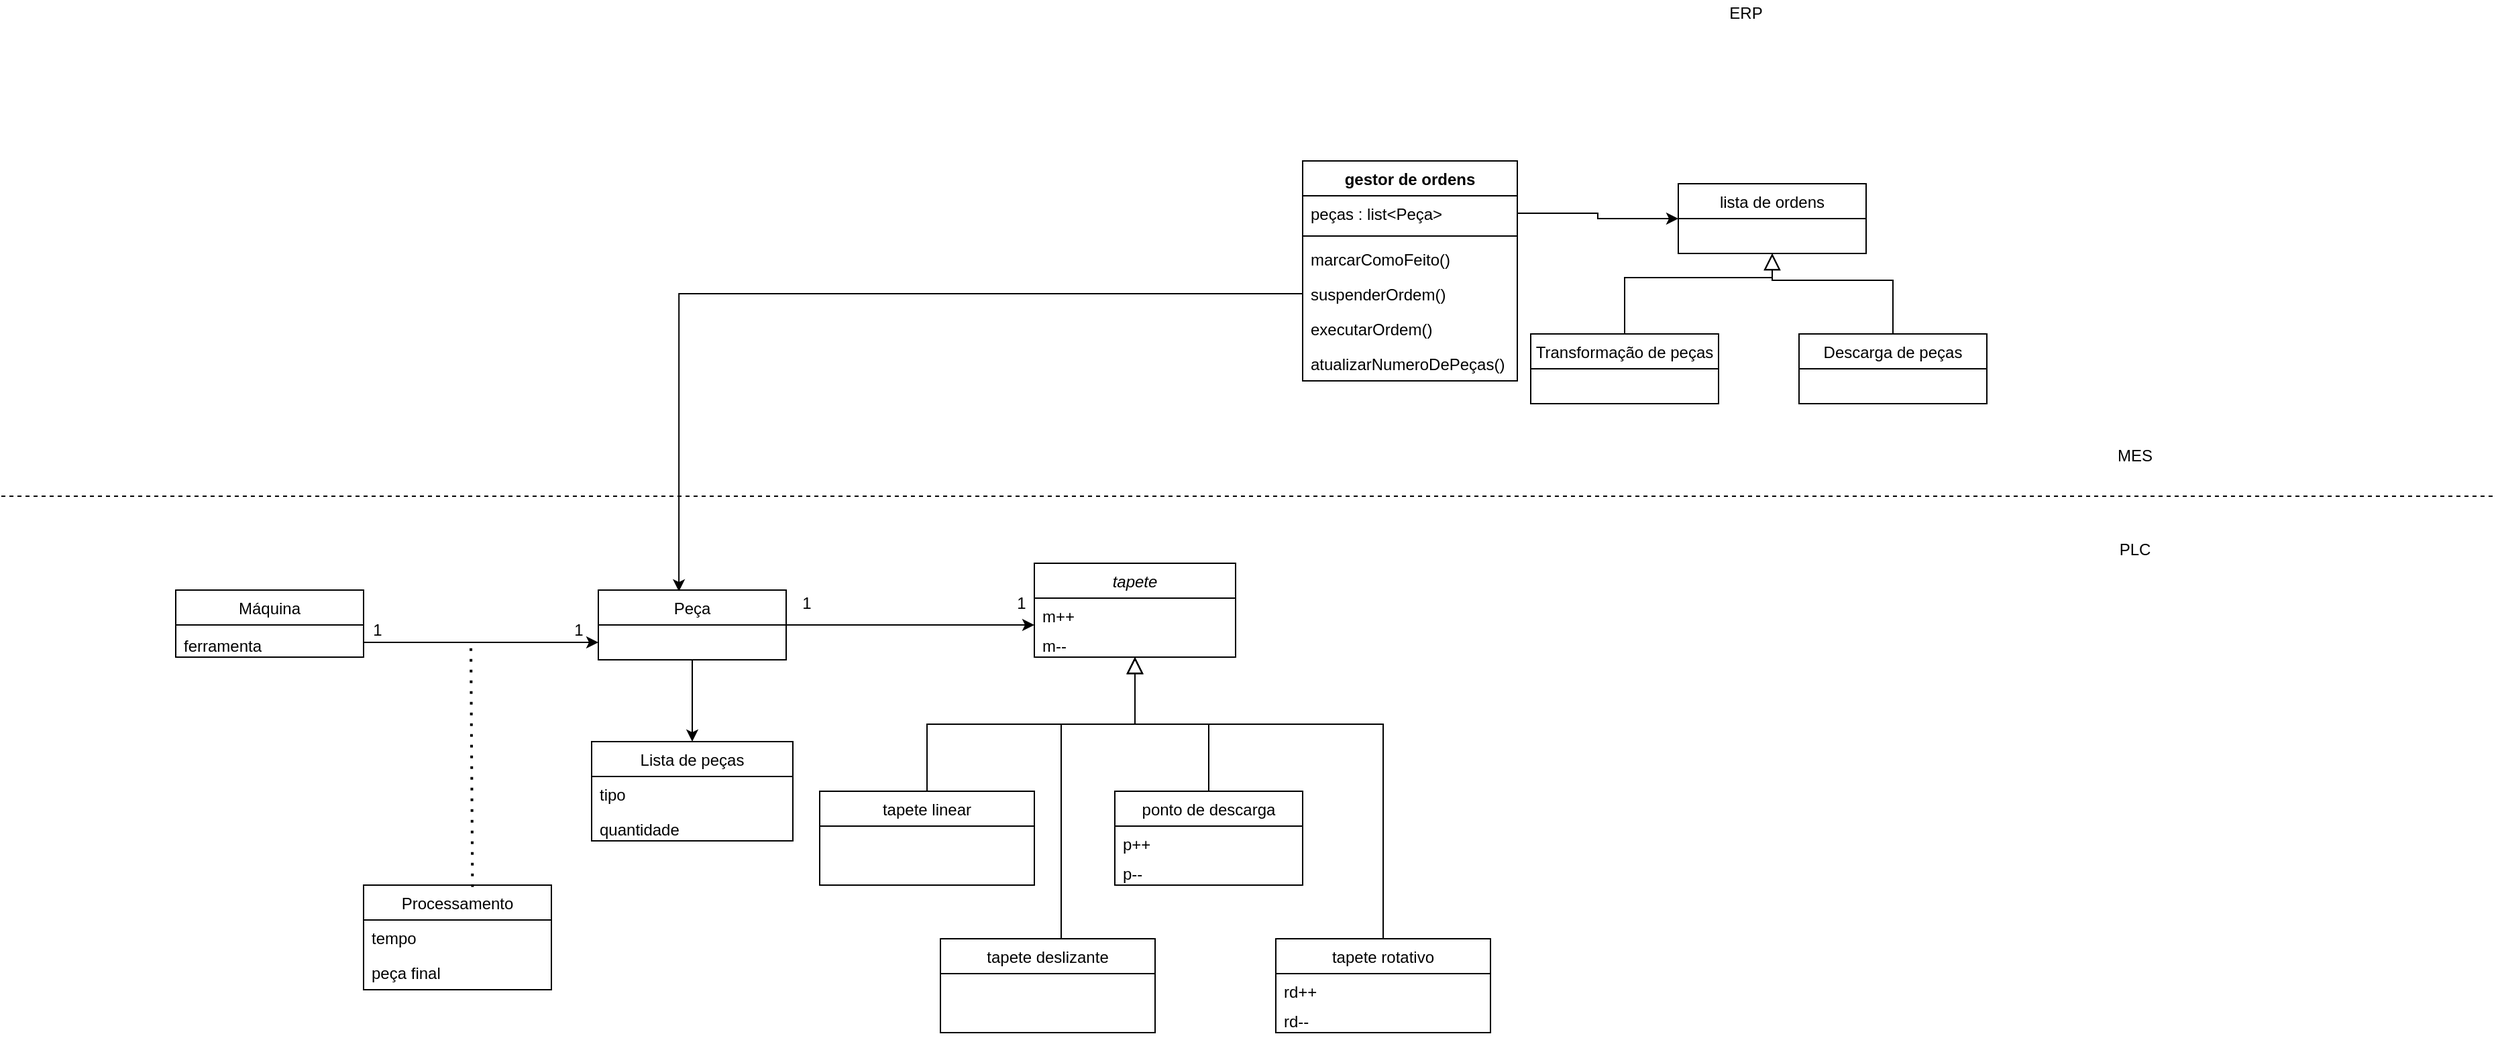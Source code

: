 <mxfile version="14.4.4" type="device"><diagram id="C5RBs43oDa-KdzZeNtuy" name="Page-1"><mxGraphModel dx="1662" dy="4062" grid="1" gridSize="10" guides="1" tooltips="1" connect="1" arrows="1" fold="1" page="1" pageScale="1" pageWidth="2339" pageHeight="3300" math="0" shadow="0"><root><mxCell id="WIyWlLk6GJQsqaUBKTNV-0"/><mxCell id="WIyWlLk6GJQsqaUBKTNV-1" parent="WIyWlLk6GJQsqaUBKTNV-0"/><mxCell id="zkfFHV4jXpPFQw0GAbJ--0" value="tapete" style="swimlane;fontStyle=2;align=center;verticalAlign=top;childLayout=stackLayout;horizontal=1;startSize=26;horizontalStack=0;resizeParent=1;resizeLast=0;collapsible=1;marginBottom=0;rounded=0;shadow=0;strokeWidth=1;" parent="WIyWlLk6GJQsqaUBKTNV-1" vertex="1"><mxGeometry x="780" y="300" width="150" height="70" as="geometry"><mxRectangle x="230" y="140" width="160" height="26" as="alternateBounds"/></mxGeometry></mxCell><mxCell id="v0CSBMCxeXfFN6TYAhiG-16" value="m++" style="text;strokeColor=none;fillColor=none;align=left;verticalAlign=top;spacingLeft=4;spacingRight=4;overflow=hidden;rotatable=0;points=[[0,0.5],[1,0.5]];portConstraint=eastwest;" vertex="1" parent="zkfFHV4jXpPFQw0GAbJ--0"><mxGeometry y="26" width="150" height="22" as="geometry"/></mxCell><mxCell id="v0CSBMCxeXfFN6TYAhiG-17" value="m--" style="text;strokeColor=none;fillColor=none;align=left;verticalAlign=top;spacingLeft=4;spacingRight=4;overflow=hidden;rotatable=0;points=[[0,0.5],[1,0.5]];portConstraint=eastwest;" vertex="1" parent="zkfFHV4jXpPFQw0GAbJ--0"><mxGeometry y="48" width="150" height="22" as="geometry"/></mxCell><mxCell id="zkfFHV4jXpPFQw0GAbJ--6" value="tapete linear" style="swimlane;fontStyle=0;align=center;verticalAlign=top;childLayout=stackLayout;horizontal=1;startSize=26;horizontalStack=0;resizeParent=1;resizeLast=0;collapsible=1;marginBottom=0;rounded=0;shadow=0;strokeWidth=1;" parent="WIyWlLk6GJQsqaUBKTNV-1" vertex="1"><mxGeometry x="620" y="470" width="160" height="70" as="geometry"><mxRectangle x="130" y="380" width="160" height="26" as="alternateBounds"/></mxGeometry></mxCell><mxCell id="zkfFHV4jXpPFQw0GAbJ--12" value="" style="endArrow=block;endSize=10;endFill=0;shadow=0;strokeWidth=1;rounded=0;edgeStyle=elbowEdgeStyle;elbow=vertical;exitX=0.5;exitY=0;exitDx=0;exitDy=0;" parent="WIyWlLk6GJQsqaUBKTNV-1" target="zkfFHV4jXpPFQw0GAbJ--0" edge="1" source="zkfFHV4jXpPFQw0GAbJ--6"><mxGeometry width="160" relative="1" as="geometry"><mxPoint x="750" y="470" as="sourcePoint"/><mxPoint x="750" y="313" as="targetPoint"/></mxGeometry></mxCell><mxCell id="zkfFHV4jXpPFQw0GAbJ--13" value="tapete rotativo" style="swimlane;fontStyle=0;align=center;verticalAlign=top;childLayout=stackLayout;horizontal=1;startSize=26;horizontalStack=0;resizeParent=1;resizeLast=0;collapsible=1;marginBottom=0;rounded=0;shadow=0;strokeWidth=1;" parent="WIyWlLk6GJQsqaUBKTNV-1" vertex="1"><mxGeometry x="960" y="580" width="160" height="70" as="geometry"><mxRectangle x="340" y="380" width="170" height="26" as="alternateBounds"/></mxGeometry></mxCell><mxCell id="v0CSBMCxeXfFN6TYAhiG-13" value="rd++" style="text;strokeColor=none;fillColor=none;align=left;verticalAlign=top;spacingLeft=4;spacingRight=4;overflow=hidden;rotatable=0;points=[[0,0.5],[1,0.5]];portConstraint=eastwest;" vertex="1" parent="zkfFHV4jXpPFQw0GAbJ--13"><mxGeometry y="26" width="160" height="22" as="geometry"/></mxCell><mxCell id="v0CSBMCxeXfFN6TYAhiG-18" value="rd--" style="text;strokeColor=none;fillColor=none;align=left;verticalAlign=top;spacingLeft=4;spacingRight=4;overflow=hidden;rotatable=0;points=[[0,0.5],[1,0.5]];portConstraint=eastwest;" vertex="1" parent="zkfFHV4jXpPFQw0GAbJ--13"><mxGeometry y="48" width="160" height="22" as="geometry"/></mxCell><mxCell id="zkfFHV4jXpPFQw0GAbJ--16" value="" style="endArrow=block;endSize=10;endFill=0;shadow=0;strokeWidth=1;rounded=0;edgeStyle=elbowEdgeStyle;elbow=vertical;" parent="WIyWlLk6GJQsqaUBKTNV-1" source="zkfFHV4jXpPFQw0GAbJ--13" target="zkfFHV4jXpPFQw0GAbJ--0" edge="1"><mxGeometry width="160" relative="1" as="geometry"><mxPoint x="760" y="483" as="sourcePoint"/><mxPoint x="860" y="381" as="targetPoint"/><Array as="points"><mxPoint x="1040" y="420"/><mxPoint x="1010" y="420"/></Array></mxGeometry></mxCell><mxCell id="P91-9rj1W5YFHBLRvSyS-11" value="Máquina" style="swimlane;fontStyle=0;childLayout=stackLayout;horizontal=1;startSize=26;fillColor=none;horizontalStack=0;resizeParent=1;resizeParentMax=0;resizeLast=0;collapsible=1;marginBottom=0;" parent="WIyWlLk6GJQsqaUBKTNV-1" vertex="1"><mxGeometry x="140" y="320" width="140" height="50" as="geometry"/></mxCell><mxCell id="P91-9rj1W5YFHBLRvSyS-15" value="Lista de peças" style="swimlane;fontStyle=0;childLayout=stackLayout;horizontal=1;startSize=26;fillColor=none;horizontalStack=0;resizeParent=1;resizeParentMax=0;resizeLast=0;collapsible=1;marginBottom=0;" parent="WIyWlLk6GJQsqaUBKTNV-1" vertex="1"><mxGeometry x="450" y="433" width="150" height="74" as="geometry"/></mxCell><mxCell id="P91-9rj1W5YFHBLRvSyS-16" value="tipo" style="text;strokeColor=none;fillColor=none;align=left;verticalAlign=top;spacingLeft=4;spacingRight=4;overflow=hidden;rotatable=0;points=[[0,0.5],[1,0.5]];portConstraint=eastwest;" parent="P91-9rj1W5YFHBLRvSyS-15" vertex="1"><mxGeometry y="26" width="150" height="26" as="geometry"/></mxCell><mxCell id="P91-9rj1W5YFHBLRvSyS-27" value="quantidade" style="text;strokeColor=none;fillColor=none;align=left;verticalAlign=top;spacingLeft=4;spacingRight=4;overflow=hidden;rotatable=0;points=[[0,0.5],[1,0.5]];portConstraint=eastwest;" parent="P91-9rj1W5YFHBLRvSyS-15" vertex="1"><mxGeometry y="52" width="150" height="22" as="geometry"/></mxCell><mxCell id="P91-9rj1W5YFHBLRvSyS-34" value="" style="endArrow=block;endSize=10;endFill=0;shadow=0;strokeWidth=1;rounded=0;edgeStyle=elbowEdgeStyle;elbow=vertical;exitX=0.5;exitY=0;exitDx=0;exitDy=0;entryX=0.5;entryY=1;entryDx=0;entryDy=0;" parent="WIyWlLk6GJQsqaUBKTNV-1" source="P91-9rj1W5YFHBLRvSyS-35" target="zkfFHV4jXpPFQw0GAbJ--0" edge="1"><mxGeometry width="160" relative="1" as="geometry"><mxPoint x="1120" y="510" as="sourcePoint"/><mxPoint x="1210" y="414" as="targetPoint"/><Array as="points"><mxPoint x="920" y="420"/><mxPoint x="1010" y="510"/><mxPoint x="890" y="420"/><mxPoint x="960" y="490"/><mxPoint x="1260" y="470"/></Array></mxGeometry></mxCell><mxCell id="P91-9rj1W5YFHBLRvSyS-35" value="ponto de descarga" style="swimlane;fontStyle=0;childLayout=stackLayout;horizontal=1;startSize=26;fillColor=none;horizontalStack=0;resizeParent=1;resizeParentMax=0;resizeLast=0;collapsible=1;marginBottom=0;" parent="WIyWlLk6GJQsqaUBKTNV-1" vertex="1"><mxGeometry x="840" y="470" width="140" height="70" as="geometry"/></mxCell><mxCell id="v0CSBMCxeXfFN6TYAhiG-19" value="p++" style="text;strokeColor=none;fillColor=none;align=left;verticalAlign=top;spacingLeft=4;spacingRight=4;overflow=hidden;rotatable=0;points=[[0,0.5],[1,0.5]];portConstraint=eastwest;" vertex="1" parent="P91-9rj1W5YFHBLRvSyS-35"><mxGeometry y="26" width="140" height="22" as="geometry"/></mxCell><mxCell id="v0CSBMCxeXfFN6TYAhiG-20" value="p--" style="text;strokeColor=none;fillColor=none;align=left;verticalAlign=top;spacingLeft=4;spacingRight=4;overflow=hidden;rotatable=0;points=[[0,0.5],[1,0.5]];portConstraint=eastwest;" vertex="1" parent="P91-9rj1W5YFHBLRvSyS-35"><mxGeometry y="48" width="140" height="22" as="geometry"/></mxCell><mxCell id="P91-9rj1W5YFHBLRvSyS-48" value="Transformação de peças" style="swimlane;fontStyle=0;childLayout=stackLayout;horizontal=1;startSize=26;fillColor=none;horizontalStack=0;resizeParent=1;resizeParentMax=0;resizeLast=0;collapsible=1;marginBottom=0;" parent="WIyWlLk6GJQsqaUBKTNV-1" vertex="1"><mxGeometry x="1150" y="129" width="140" height="52" as="geometry"/></mxCell><mxCell id="P91-9rj1W5YFHBLRvSyS-59" style="edgeStyle=orthogonalEdgeStyle;rounded=0;orthogonalLoop=1;jettySize=auto;html=1;exitX=1;exitY=0.5;exitDx=0;exitDy=0;" parent="WIyWlLk6GJQsqaUBKTNV-1" source="P91-9rj1W5YFHBLRvSyS-53" edge="1"><mxGeometry relative="1" as="geometry"><mxPoint x="780" y="346" as="targetPoint"/></mxGeometry></mxCell><mxCell id="v0CSBMCxeXfFN6TYAhiG-6" style="edgeStyle=orthogonalEdgeStyle;rounded=0;orthogonalLoop=1;jettySize=auto;html=1;exitX=0.5;exitY=1;exitDx=0;exitDy=0;" edge="1" parent="WIyWlLk6GJQsqaUBKTNV-1" source="P91-9rj1W5YFHBLRvSyS-53" target="P91-9rj1W5YFHBLRvSyS-15"><mxGeometry relative="1" as="geometry"/></mxCell><mxCell id="P91-9rj1W5YFHBLRvSyS-53" value="Peça" style="swimlane;fontStyle=0;childLayout=stackLayout;horizontal=1;startSize=26;fillColor=none;horizontalStack=0;resizeParent=1;resizeParentMax=0;resizeLast=0;collapsible=1;marginBottom=0;" parent="WIyWlLk6GJQsqaUBKTNV-1" vertex="1"><mxGeometry x="455" y="320" width="140" height="52" as="geometry"/></mxCell><mxCell id="P91-9rj1W5YFHBLRvSyS-62" style="edgeStyle=orthogonalEdgeStyle;rounded=0;orthogonalLoop=1;jettySize=auto;html=1;exitX=1;exitY=0.5;exitDx=0;exitDy=0;entryX=0;entryY=0.75;entryDx=0;entryDy=0;" parent="WIyWlLk6GJQsqaUBKTNV-1" source="P91-9rj1W5YFHBLRvSyS-61" target="P91-9rj1W5YFHBLRvSyS-53" edge="1"><mxGeometry relative="1" as="geometry"/></mxCell><mxCell id="P91-9rj1W5YFHBLRvSyS-61" value="ferramenta" style="text;strokeColor=none;fillColor=none;align=left;verticalAlign=top;spacingLeft=4;spacingRight=4;overflow=hidden;rotatable=0;points=[[0,0.5],[1,0.5]];portConstraint=eastwest;" parent="WIyWlLk6GJQsqaUBKTNV-1" vertex="1"><mxGeometry x="140" y="348" width="140" height="22" as="geometry"/></mxCell><mxCell id="P91-9rj1W5YFHBLRvSyS-63" value="" style="endArrow=none;dashed=1;html=1;dashPattern=1 3;strokeWidth=2;exitX=0.58;exitY=0.017;exitDx=0;exitDy=0;exitPerimeter=0;" parent="WIyWlLk6GJQsqaUBKTNV-1" source="P91-9rj1W5YFHBLRvSyS-64" edge="1"><mxGeometry width="50" height="50" relative="1" as="geometry"><mxPoint x="360" y="450" as="sourcePoint"/><mxPoint x="360" y="360" as="targetPoint"/></mxGeometry></mxCell><mxCell id="P91-9rj1W5YFHBLRvSyS-64" value="Processamento" style="swimlane;fontStyle=0;childLayout=stackLayout;horizontal=1;startSize=26;fillColor=none;horizontalStack=0;resizeParent=1;resizeParentMax=0;resizeLast=0;collapsible=1;marginBottom=0;" parent="WIyWlLk6GJQsqaUBKTNV-1" vertex="1"><mxGeometry x="280" y="540" width="140" height="78" as="geometry"/></mxCell><mxCell id="P91-9rj1W5YFHBLRvSyS-65" value="tempo" style="text;strokeColor=none;fillColor=none;align=left;verticalAlign=top;spacingLeft=4;spacingRight=4;overflow=hidden;rotatable=0;points=[[0,0.5],[1,0.5]];portConstraint=eastwest;" parent="P91-9rj1W5YFHBLRvSyS-64" vertex="1"><mxGeometry y="26" width="140" height="26" as="geometry"/></mxCell><mxCell id="P91-9rj1W5YFHBLRvSyS-66" value="peça final" style="text;strokeColor=none;fillColor=none;align=left;verticalAlign=top;spacingLeft=4;spacingRight=4;overflow=hidden;rotatable=0;points=[[0,0.5],[1,0.5]];portConstraint=eastwest;" parent="P91-9rj1W5YFHBLRvSyS-64" vertex="1"><mxGeometry y="52" width="140" height="26" as="geometry"/></mxCell><mxCell id="P91-9rj1W5YFHBLRvSyS-68" value="Descarga de peças" style="swimlane;fontStyle=0;childLayout=stackLayout;horizontal=1;startSize=26;fillColor=none;horizontalStack=0;resizeParent=1;resizeParentMax=0;resizeLast=0;collapsible=1;marginBottom=0;" parent="WIyWlLk6GJQsqaUBKTNV-1" vertex="1"><mxGeometry x="1350" y="129" width="140" height="52" as="geometry"/></mxCell><mxCell id="P91-9rj1W5YFHBLRvSyS-71" value="lista de ordens" style="swimlane;fontStyle=0;childLayout=stackLayout;horizontal=1;startSize=26;fillColor=none;horizontalStack=0;resizeParent=1;resizeParentMax=0;resizeLast=0;collapsible=1;marginBottom=0;" parent="WIyWlLk6GJQsqaUBKTNV-1" vertex="1"><mxGeometry x="1260" y="17" width="140" height="52" as="geometry"/></mxCell><mxCell id="P91-9rj1W5YFHBLRvSyS-72" value="" style="endArrow=block;endSize=10;endFill=0;shadow=0;strokeWidth=1;rounded=0;edgeStyle=elbowEdgeStyle;elbow=vertical;exitX=0.5;exitY=0;exitDx=0;exitDy=0;entryX=0.5;entryY=1;entryDx=0;entryDy=0;" parent="WIyWlLk6GJQsqaUBKTNV-1" target="P91-9rj1W5YFHBLRvSyS-71" edge="1" source="P91-9rj1W5YFHBLRvSyS-48"><mxGeometry width="160" relative="1" as="geometry"><mxPoint x="1040" y="129" as="sourcePoint"/><mxPoint x="1040" y="67" as="targetPoint"/><Array as="points"><mxPoint x="1260" y="87"/></Array></mxGeometry></mxCell><mxCell id="P91-9rj1W5YFHBLRvSyS-73" value="" style="endArrow=block;endSize=10;endFill=0;shadow=0;strokeWidth=1;rounded=0;edgeStyle=elbowEdgeStyle;elbow=vertical;entryX=0.5;entryY=1;entryDx=0;entryDy=0;exitX=0.5;exitY=0;exitDx=0;exitDy=0;" parent="WIyWlLk6GJQsqaUBKTNV-1" target="P91-9rj1W5YFHBLRvSyS-71" edge="1" source="P91-9rj1W5YFHBLRvSyS-68"><mxGeometry width="160" relative="1" as="geometry"><mxPoint x="1410" y="127" as="sourcePoint"/><mxPoint x="1310" y="77" as="targetPoint"/><Array as="points"><mxPoint x="1280" y="89"/></Array></mxGeometry></mxCell><mxCell id="P91-9rj1W5YFHBLRvSyS-79" value="1" style="text;html=1;align=center;verticalAlign=middle;resizable=0;points=[];autosize=1;" parent="WIyWlLk6GJQsqaUBKTNV-1" vertex="1"><mxGeometry x="760" y="320" width="20" height="20" as="geometry"/></mxCell><mxCell id="P91-9rj1W5YFHBLRvSyS-80" value="1" style="text;html=1;align=center;verticalAlign=middle;resizable=0;points=[];autosize=1;" parent="WIyWlLk6GJQsqaUBKTNV-1" vertex="1"><mxGeometry x="600" y="320" width="20" height="20" as="geometry"/></mxCell><mxCell id="P91-9rj1W5YFHBLRvSyS-81" value="1" style="text;html=1;align=center;verticalAlign=middle;resizable=0;points=[];autosize=1;" parent="WIyWlLk6GJQsqaUBKTNV-1" vertex="1"><mxGeometry x="280" y="340" width="20" height="20" as="geometry"/></mxCell><mxCell id="P91-9rj1W5YFHBLRvSyS-82" value="1" style="text;html=1;align=center;verticalAlign=middle;resizable=0;points=[];autosize=1;" parent="WIyWlLk6GJQsqaUBKTNV-1" vertex="1"><mxGeometry x="430" y="340" width="20" height="20" as="geometry"/></mxCell><mxCell id="v0CSBMCxeXfFN6TYAhiG-4" value="tapete deslizante" style="swimlane;fontStyle=0;align=center;verticalAlign=top;childLayout=stackLayout;horizontal=1;startSize=26;horizontalStack=0;resizeParent=1;resizeLast=0;collapsible=1;marginBottom=0;rounded=0;shadow=0;strokeWidth=1;" vertex="1" parent="WIyWlLk6GJQsqaUBKTNV-1"><mxGeometry x="710" y="580" width="160" height="70" as="geometry"><mxRectangle x="130" y="380" width="160" height="26" as="alternateBounds"/></mxGeometry></mxCell><mxCell id="v0CSBMCxeXfFN6TYAhiG-5" value="" style="endArrow=block;endSize=10;endFill=0;shadow=0;strokeWidth=1;rounded=0;edgeStyle=elbowEdgeStyle;elbow=vertical;entryX=0.5;entryY=1;entryDx=0;entryDy=0;" edge="1" parent="WIyWlLk6GJQsqaUBKTNV-1" source="v0CSBMCxeXfFN6TYAhiG-4" target="zkfFHV4jXpPFQw0GAbJ--0"><mxGeometry width="160" relative="1" as="geometry"><mxPoint x="760" y="480" as="sourcePoint"/><mxPoint x="860" y="380" as="targetPoint"/><Array as="points"><mxPoint x="800" y="420"/><mxPoint x="790" y="420"/><mxPoint x="800" y="480"/><mxPoint x="800" y="540"/><mxPoint x="855" y="510"/><mxPoint x="900" y="440"/><mxPoint x="890" y="460"/><mxPoint x="855" y="520"/><mxPoint x="860" y="450"/><mxPoint x="880" y="440"/></Array></mxGeometry></mxCell><mxCell id="v0CSBMCxeXfFN6TYAhiG-25" style="edgeStyle=orthogonalEdgeStyle;rounded=0;orthogonalLoop=1;jettySize=auto;html=1;exitX=1;exitY=0.5;exitDx=0;exitDy=0;entryX=0;entryY=0.5;entryDx=0;entryDy=0;" edge="1" parent="WIyWlLk6GJQsqaUBKTNV-1" source="v0CSBMCxeXfFN6TYAhiG-27" target="P91-9rj1W5YFHBLRvSyS-71"><mxGeometry relative="1" as="geometry"><mxPoint x="1140" y="46" as="sourcePoint"/></mxGeometry></mxCell><mxCell id="v0CSBMCxeXfFN6TYAhiG-26" value="gestor de ordens" style="swimlane;fontStyle=1;align=center;verticalAlign=top;childLayout=stackLayout;horizontal=1;startSize=26;horizontalStack=0;resizeParent=1;resizeParentMax=0;resizeLast=0;collapsible=1;marginBottom=0;" vertex="1" parent="WIyWlLk6GJQsqaUBKTNV-1"><mxGeometry x="980" width="160" height="164" as="geometry"/></mxCell><mxCell id="v0CSBMCxeXfFN6TYAhiG-27" value="peças : list&lt;Peça&gt;" style="text;strokeColor=none;fillColor=none;align=left;verticalAlign=top;spacingLeft=4;spacingRight=4;overflow=hidden;rotatable=0;points=[[0,0.5],[1,0.5]];portConstraint=eastwest;" vertex="1" parent="v0CSBMCxeXfFN6TYAhiG-26"><mxGeometry y="26" width="160" height="26" as="geometry"/></mxCell><mxCell id="v0CSBMCxeXfFN6TYAhiG-28" value="" style="line;strokeWidth=1;fillColor=none;align=left;verticalAlign=middle;spacingTop=-1;spacingLeft=3;spacingRight=3;rotatable=0;labelPosition=right;points=[];portConstraint=eastwest;" vertex="1" parent="v0CSBMCxeXfFN6TYAhiG-26"><mxGeometry y="52" width="160" height="8" as="geometry"/></mxCell><mxCell id="v0CSBMCxeXfFN6TYAhiG-29" value="marcarComoFeito()" style="text;strokeColor=none;fillColor=none;align=left;verticalAlign=top;spacingLeft=4;spacingRight=4;overflow=hidden;rotatable=0;points=[[0,0.5],[1,0.5]];portConstraint=eastwest;" vertex="1" parent="v0CSBMCxeXfFN6TYAhiG-26"><mxGeometry y="60" width="160" height="26" as="geometry"/></mxCell><mxCell id="v0CSBMCxeXfFN6TYAhiG-30" value="suspenderOrdem()" style="text;strokeColor=none;fillColor=none;align=left;verticalAlign=top;spacingLeft=4;spacingRight=4;overflow=hidden;rotatable=0;points=[[0,0.5],[1,0.5]];portConstraint=eastwest;" vertex="1" parent="v0CSBMCxeXfFN6TYAhiG-26"><mxGeometry y="86" width="160" height="26" as="geometry"/></mxCell><mxCell id="v0CSBMCxeXfFN6TYAhiG-31" value="executarOrdem()" style="text;strokeColor=none;fillColor=none;align=left;verticalAlign=top;spacingLeft=4;spacingRight=4;overflow=hidden;rotatable=0;points=[[0,0.5],[1,0.5]];portConstraint=eastwest;" vertex="1" parent="v0CSBMCxeXfFN6TYAhiG-26"><mxGeometry y="112" width="160" height="26" as="geometry"/></mxCell><mxCell id="v0CSBMCxeXfFN6TYAhiG-32" value="atualizarNumeroDePeças()" style="text;strokeColor=none;fillColor=none;align=left;verticalAlign=top;spacingLeft=4;spacingRight=4;overflow=hidden;rotatable=0;points=[[0,0.5],[1,0.5]];portConstraint=eastwest;" vertex="1" parent="v0CSBMCxeXfFN6TYAhiG-26"><mxGeometry y="138" width="160" height="26" as="geometry"/></mxCell><mxCell id="v0CSBMCxeXfFN6TYAhiG-33" style="edgeStyle=orthogonalEdgeStyle;rounded=0;orthogonalLoop=1;jettySize=auto;html=1;exitX=0;exitY=0.5;exitDx=0;exitDy=0;entryX=0.429;entryY=0.019;entryDx=0;entryDy=0;entryPerimeter=0;" edge="1" parent="WIyWlLk6GJQsqaUBKTNV-1" source="v0CSBMCxeXfFN6TYAhiG-30" target="P91-9rj1W5YFHBLRvSyS-53"><mxGeometry relative="1" as="geometry"/></mxCell><mxCell id="v0CSBMCxeXfFN6TYAhiG-34" value="" style="endArrow=none;dashed=1;html=1;" edge="1" parent="WIyWlLk6GJQsqaUBKTNV-1"><mxGeometry width="50" height="50" relative="1" as="geometry"><mxPoint x="10" y="250" as="sourcePoint"/><mxPoint x="1870" y="250" as="targetPoint"/></mxGeometry></mxCell><mxCell id="v0CSBMCxeXfFN6TYAhiG-35" value="ERP" style="text;html=1;align=center;verticalAlign=middle;resizable=0;points=[];autosize=1;" vertex="1" parent="WIyWlLk6GJQsqaUBKTNV-1"><mxGeometry x="1290" y="-120" width="40" height="20" as="geometry"/></mxCell><mxCell id="v0CSBMCxeXfFN6TYAhiG-36" value="MES" style="text;html=1;align=center;verticalAlign=middle;resizable=0;points=[];autosize=1;" vertex="1" parent="WIyWlLk6GJQsqaUBKTNV-1"><mxGeometry x="1580" y="210" width="40" height="20" as="geometry"/></mxCell><mxCell id="v0CSBMCxeXfFN6TYAhiG-37" value="PLC" style="text;html=1;align=center;verticalAlign=middle;resizable=0;points=[];autosize=1;" vertex="1" parent="WIyWlLk6GJQsqaUBKTNV-1"><mxGeometry x="1580" y="280" width="40" height="20" as="geometry"/></mxCell></root></mxGraphModel></diagram></mxfile>